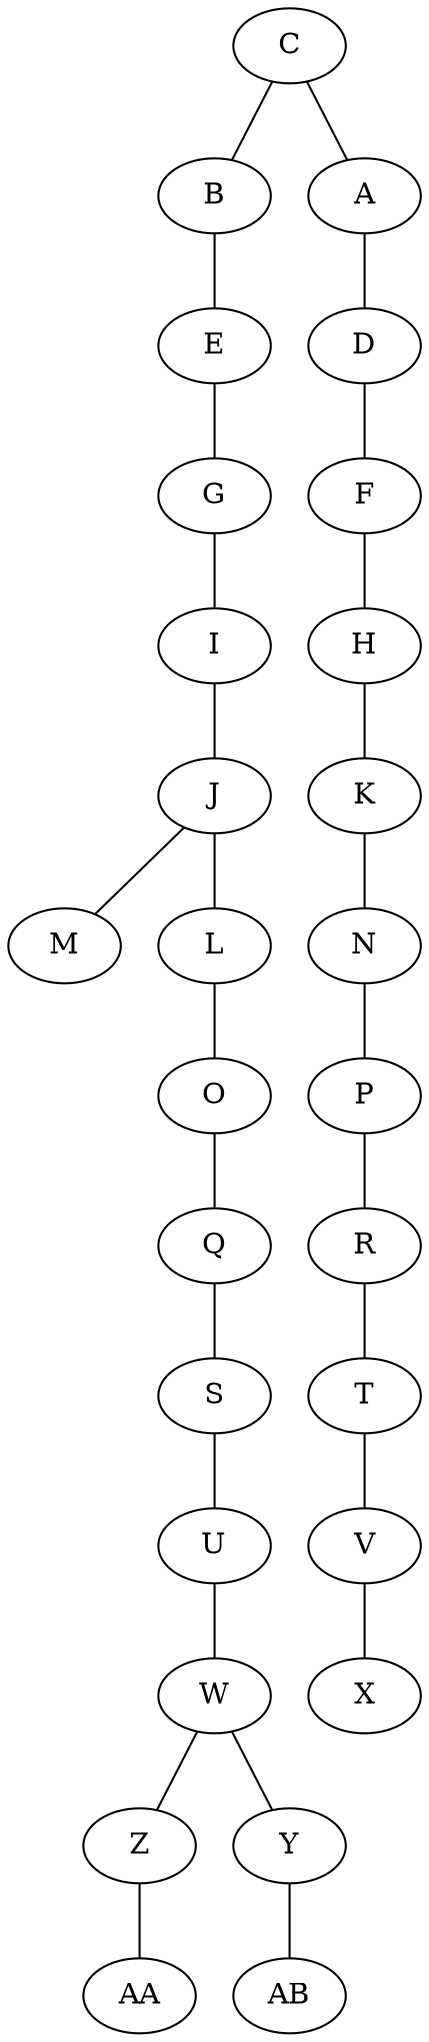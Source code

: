 strict graph {
	graph [bb="0,0,198,972"];
	node [label="\N"];
	edge [len=0.2];
	"(0.01267952900415201, -0.0018606685896034644)"	 [height=0.5,
		label=C,
		pos="135,954",
		width=0.75];
	"(0.5, -3.0)"	 [height=0.5,
		label=B,
		pos="99,882",
		width=0.75];
	"(0.01267952900415201, -0.0018606685896034644)" -- "(0.5, -3.0)"	 [pos="126.65,936.76 120.83,925.46 113.11,910.44 107.3,899.15"];
	"(0.5, 3.0)"	 [height=0.5,
		label=A,
		pos="171,882",
		width=0.75];
	"(0.01267952900415201, -0.0018606685896034644)" -- "(0.5, 3.0)"	 [pos="143.35,936.76 149.17,925.46 156.89,910.44 162.7,899.15"];
	"(0.5, -5.75)"	 [height=0.5,
		label=E,
		pos="99,810",
		width=0.75];
	"(0.5, -3.0)" -- "(0.5, -5.75)"	 [pos="99,863.7 99,852.85 99,838.92 99,828.1"];
	"(0.5, 5.5)"	 [height=0.5,
		label=D,
		pos="171,810",
		width=0.75];
	"(0.5, 3.0)" -- "(0.5, 5.5)"	 [pos="171,863.7 171,852.85 171,838.92 171,828.1"];
	"(0.5, -8.5)"	 [height=0.5,
		label=G,
		pos="99,738",
		width=0.75];
	"(0.5, -5.75)" -- "(0.5, -8.5)"	 [pos="99,791.7 99,780.85 99,766.92 99,756.1"];
	"(0.25, 8.0)"	 [height=0.5,
		label=F,
		pos="171,738",
		width=0.75];
	"(0.5, 5.5)" -- "(0.25, 8.0)"	 [pos="171,791.7 171,780.85 171,766.92 171,756.1"];
	"(0.75, -10.25)"	 [height=0.5,
		label=I,
		pos="99,666",
		width=0.75];
	"(0.5, -8.5)" -- "(0.75, -10.25)"	 [pos="99,719.7 99,708.85 99,694.92 99,684.1"];
	"(4.0, 8.5)"	 [height=0.5,
		label=H,
		pos="171,666",
		width=0.75];
	"(0.25, 8.0)" -- "(4.0, 8.5)"	 [pos="171,719.7 171,708.85 171,694.92 171,684.1"];
	"(4.5, -9.75)"	 [height=0.5,
		label=J,
		pos="99,594",
		width=0.75];
	"(0.75, -10.25)" -- "(4.5, -9.75)"	 [pos="99,647.7 99,636.85 99,622.92 99,612.1"];
	"(6.5, 8.75)"	 [height=0.5,
		label=K,
		pos="171,594",
		width=0.75];
	"(4.0, 8.5)" -- "(6.5, 8.75)"	 [pos="171,647.7 171,636.85 171,622.92 171,612.1"];
	"(-0.75, -10.5)"	 [height=0.5,
		label=M,
		pos="27,522",
		width=0.75];
	"(4.5, -9.75)" -- "(-0.75, -10.5)"	 [pos="84.43,578.83 72.02,566.77 54.269,549.51 41.796,537.38"];
	"(7.0, -10.0)"	 [height=0.5,
		label=L,
		pos="99,522",
		width=0.75];
	"(4.5, -9.75)" -- "(7.0, -10.0)"	 [pos="99,575.7 99,564.85 99,550.92 99,540.1"];
	"(9.0, 8.75)"	 [height=0.5,
		label=N,
		pos="171,522",
		width=0.75];
	"(6.5, 8.75)" -- "(9.0, 8.75)"	 [pos="171,575.7 171,564.85 171,550.92 171,540.1"];
	"(9.5, -10.25)"	 [height=0.5,
		label=O,
		pos="99,450",
		width=0.75];
	"(7.0, -10.0)" -- "(9.5, -10.25)"	 [pos="99,503.7 99,492.85 99,478.92 99,468.1"];
	"(11.5, 9.0)"	 [height=0.5,
		label=P,
		pos="171,450",
		width=0.75];
	"(9.0, 8.75)" -- "(11.5, 9.0)"	 [pos="171,503.7 171,492.85 171,478.92 171,468.1"];
	"(12.0, -10.25)"	 [height=0.5,
		label=Q,
		pos="99,378",
		width=0.75];
	"(9.5, -10.25)" -- "(12.0, -10.25)"	 [pos="99,431.7 99,420.85 99,406.92 99,396.1"];
	"(14.0, 8.75)"	 [height=0.5,
		label=R,
		pos="171,378",
		width=0.75];
	"(11.5, 9.0)" -- "(14.0, 8.75)"	 [pos="171,431.7 171,420.85 171,406.92 171,396.1"];
	"(14.75, -10.25)"	 [height=0.5,
		label=S,
		pos="99,306",
		width=0.75];
	"(12.0, -10.25)" -- "(14.75, -10.25)"	 [pos="99,359.7 99,348.85 99,334.92 99,324.1"];
	"(16.25, 7.0)"	 [height=0.5,
		label=T,
		pos="171,306",
		width=0.75];
	"(14.0, 8.75)" -- "(16.25, 7.0)"	 [pos="171,359.7 171,348.85 171,334.92 171,324.1"];
	"(15.25, -7.75)"	 [height=0.5,
		label=U,
		pos="99,234",
		width=0.75];
	"(14.75, -10.25)" -- "(15.25, -7.75)"	 [pos="99,287.7 99,276.85 99,262.92 99,252.1"];
	"(15.75, 3.75)"	 [height=0.5,
		label=V,
		pos="171,234",
		width=0.75];
	"(16.25, 7.0)" -- "(15.75, 3.75)"	 [pos="171,287.7 171,276.85 171,262.92 171,252.1"];
	"(15.5, -5.25)"	 [height=0.5,
		label=W,
		pos="99,162",
		width=0.75];
	"(15.25, -7.75)" -- "(15.5, -5.25)"	 [pos="99,215.7 99,204.85 99,190.92 99,180.1"];
	"(15.75, 1.0)"	 [height=0.5,
		label=X,
		pos="171,162",
		width=0.75];
	"(15.75, 3.75)" -- "(15.75, 1.0)"	 [pos="171,215.7 171,204.85 171,190.92 171,180.1"];
	"(18.25, -4.75)"	 [height=0.5,
		label=Z,
		pos="63,90",
		width=0.75];
	"(15.5, -5.25)" -- "(18.25, -4.75)"	 [pos="90.65,144.76 84.835,133.46 77.11,118.44 71.304,107.15"];
	"(16.25, -3.0)"	 [height=0.5,
		label=Y,
		pos="135,90",
		width=0.75];
	"(15.5, -5.25)" -- "(16.25, -3.0)"	 [pos="107.35,144.76 113.17,133.46 120.89,118.44 126.7,107.15"];
	"(15.5, -1.0)"	 [height=0.5,
		label=AA,
		pos="63,18",
		width=0.75];
	"(18.25, -4.75)" -- "(15.5, -1.0)"	 [pos="63,71.697 63,60.846 63,46.917 63,36.104"];
	"(20.0, -2.25)"	 [label=AB];
	"(16.25, -3.0)" -- "(20.0, -2.25)";
}
